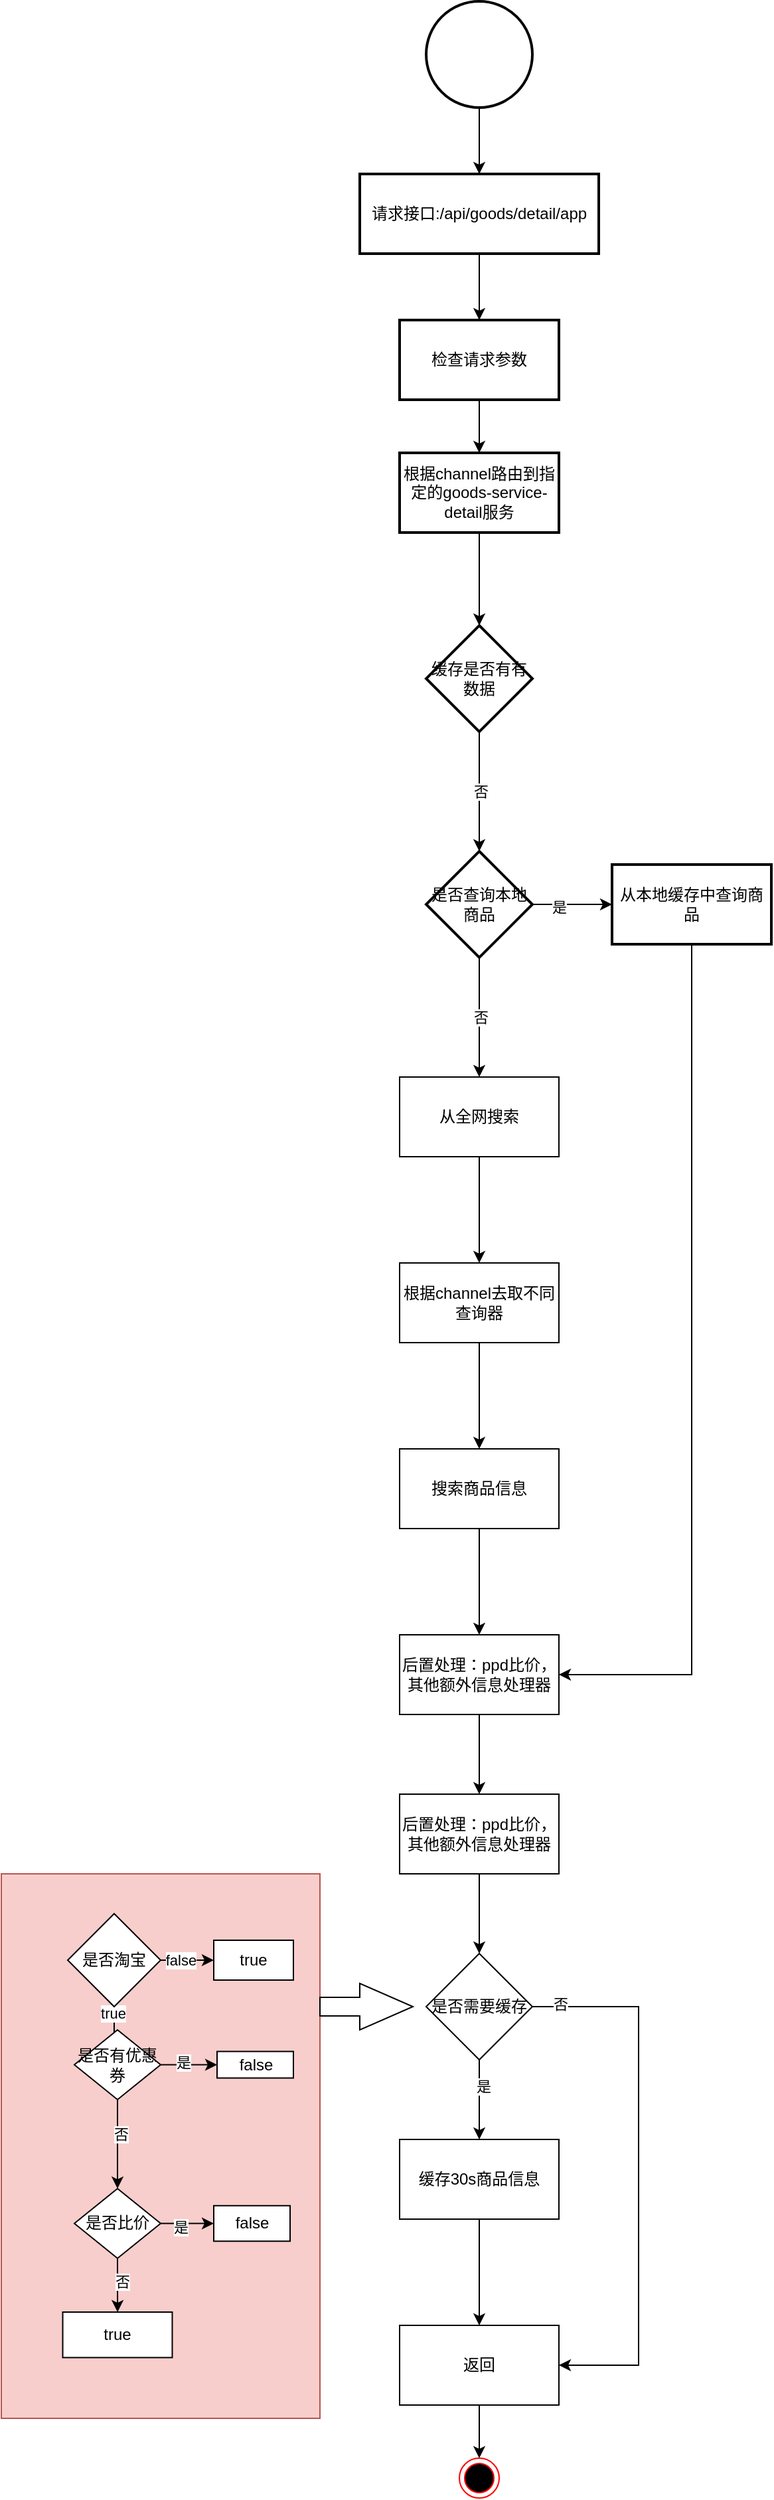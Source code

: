 <mxfile version="24.0.3" type="github">
  <diagram name="第 1 页" id="IWeitN6v90rO395eBXJE">
    <mxGraphModel dx="1026" dy="663" grid="1" gridSize="10" guides="1" tooltips="1" connect="1" arrows="1" fold="1" page="1" pageScale="1" pageWidth="827" pageHeight="1169" math="0" shadow="0">
      <root>
        <mxCell id="0" />
        <mxCell id="1" parent="0" />
        <mxCell id="5RA_4K-gjTvnA65ZA-IP-3" value="" style="edgeStyle=orthogonalEdgeStyle;rounded=0;orthogonalLoop=1;jettySize=auto;html=1;" edge="1" parent="1" source="5RA_4K-gjTvnA65ZA-IP-1" target="5RA_4K-gjTvnA65ZA-IP-2">
          <mxGeometry relative="1" as="geometry" />
        </mxCell>
        <mxCell id="5RA_4K-gjTvnA65ZA-IP-1" value="" style="strokeWidth=2;html=1;shape=mxgraph.flowchart.start_2;whiteSpace=wrap;" vertex="1" parent="1">
          <mxGeometry x="330" y="80" width="80" height="80" as="geometry" />
        </mxCell>
        <mxCell id="5RA_4K-gjTvnA65ZA-IP-5" value="" style="edgeStyle=orthogonalEdgeStyle;rounded=0;orthogonalLoop=1;jettySize=auto;html=1;" edge="1" parent="1" source="5RA_4K-gjTvnA65ZA-IP-2" target="5RA_4K-gjTvnA65ZA-IP-4">
          <mxGeometry relative="1" as="geometry" />
        </mxCell>
        <mxCell id="5RA_4K-gjTvnA65ZA-IP-2" value="请求接口:/api/goods/detail/app" style="whiteSpace=wrap;html=1;strokeWidth=2;" vertex="1" parent="1">
          <mxGeometry x="280" y="210" width="180" height="60" as="geometry" />
        </mxCell>
        <mxCell id="5RA_4K-gjTvnA65ZA-IP-7" value="" style="edgeStyle=orthogonalEdgeStyle;rounded=0;orthogonalLoop=1;jettySize=auto;html=1;" edge="1" parent="1" source="5RA_4K-gjTvnA65ZA-IP-4" target="5RA_4K-gjTvnA65ZA-IP-6">
          <mxGeometry relative="1" as="geometry" />
        </mxCell>
        <mxCell id="5RA_4K-gjTvnA65ZA-IP-4" value="检查请求参数" style="whiteSpace=wrap;html=1;strokeWidth=2;" vertex="1" parent="1">
          <mxGeometry x="310" y="320" width="120" height="60" as="geometry" />
        </mxCell>
        <mxCell id="5RA_4K-gjTvnA65ZA-IP-9" value="" style="edgeStyle=orthogonalEdgeStyle;rounded=0;orthogonalLoop=1;jettySize=auto;html=1;" edge="1" parent="1" source="5RA_4K-gjTvnA65ZA-IP-6" target="5RA_4K-gjTvnA65ZA-IP-8">
          <mxGeometry relative="1" as="geometry" />
        </mxCell>
        <mxCell id="5RA_4K-gjTvnA65ZA-IP-6" value="根据channel路由到指定的goods-service-detail服务" style="whiteSpace=wrap;html=1;strokeWidth=2;" vertex="1" parent="1">
          <mxGeometry x="310" y="420" width="120" height="60" as="geometry" />
        </mxCell>
        <mxCell id="5RA_4K-gjTvnA65ZA-IP-11" value="否" style="edgeStyle=orthogonalEdgeStyle;rounded=0;orthogonalLoop=1;jettySize=auto;html=1;" edge="1" parent="1" source="5RA_4K-gjTvnA65ZA-IP-8">
          <mxGeometry relative="1" as="geometry">
            <mxPoint x="370" y="720" as="targetPoint" />
          </mxGeometry>
        </mxCell>
        <mxCell id="5RA_4K-gjTvnA65ZA-IP-8" value="缓存是否有有数据" style="rhombus;whiteSpace=wrap;html=1;strokeWidth=2;" vertex="1" parent="1">
          <mxGeometry x="330" y="550" width="80" height="80" as="geometry" />
        </mxCell>
        <mxCell id="5RA_4K-gjTvnA65ZA-IP-15" value="否" style="edgeStyle=orthogonalEdgeStyle;rounded=0;orthogonalLoop=1;jettySize=auto;html=1;" edge="1" parent="1" source="5RA_4K-gjTvnA65ZA-IP-12">
          <mxGeometry relative="1" as="geometry">
            <mxPoint x="370" y="890" as="targetPoint" />
          </mxGeometry>
        </mxCell>
        <mxCell id="5RA_4K-gjTvnA65ZA-IP-17" value="" style="edgeStyle=orthogonalEdgeStyle;rounded=0;orthogonalLoop=1;jettySize=auto;html=1;" edge="1" parent="1" source="5RA_4K-gjTvnA65ZA-IP-12" target="5RA_4K-gjTvnA65ZA-IP-16">
          <mxGeometry relative="1" as="geometry" />
        </mxCell>
        <mxCell id="5RA_4K-gjTvnA65ZA-IP-18" value="是" style="edgeLabel;html=1;align=center;verticalAlign=middle;resizable=0;points=[];" vertex="1" connectable="0" parent="5RA_4K-gjTvnA65ZA-IP-17">
          <mxGeometry x="-0.333" y="-2" relative="1" as="geometry">
            <mxPoint as="offset" />
          </mxGeometry>
        </mxCell>
        <mxCell id="5RA_4K-gjTvnA65ZA-IP-12" value="是否查询本地商品" style="rhombus;whiteSpace=wrap;html=1;strokeWidth=2;" vertex="1" parent="1">
          <mxGeometry x="330" y="720" width="80" height="80" as="geometry" />
        </mxCell>
        <mxCell id="5RA_4K-gjTvnA65ZA-IP-40" style="edgeStyle=orthogonalEdgeStyle;rounded=0;orthogonalLoop=1;jettySize=auto;html=1;exitX=0.5;exitY=1;exitDx=0;exitDy=0;entryX=1;entryY=0.5;entryDx=0;entryDy=0;" edge="1" parent="1" source="5RA_4K-gjTvnA65ZA-IP-16" target="5RA_4K-gjTvnA65ZA-IP-25">
          <mxGeometry relative="1" as="geometry" />
        </mxCell>
        <mxCell id="5RA_4K-gjTvnA65ZA-IP-16" value="从本地缓存中查询商品" style="whiteSpace=wrap;html=1;strokeWidth=2;" vertex="1" parent="1">
          <mxGeometry x="470" y="730" width="120" height="60" as="geometry" />
        </mxCell>
        <mxCell id="5RA_4K-gjTvnA65ZA-IP-22" value="" style="edgeStyle=orthogonalEdgeStyle;rounded=0;orthogonalLoop=1;jettySize=auto;html=1;" edge="1" parent="1" source="5RA_4K-gjTvnA65ZA-IP-20" target="5RA_4K-gjTvnA65ZA-IP-21">
          <mxGeometry relative="1" as="geometry" />
        </mxCell>
        <mxCell id="5RA_4K-gjTvnA65ZA-IP-20" value="从全网搜索" style="rounded=0;whiteSpace=wrap;html=1;" vertex="1" parent="1">
          <mxGeometry x="310" y="890" width="120" height="60" as="geometry" />
        </mxCell>
        <mxCell id="5RA_4K-gjTvnA65ZA-IP-24" value="" style="edgeStyle=orthogonalEdgeStyle;rounded=0;orthogonalLoop=1;jettySize=auto;html=1;" edge="1" parent="1" source="5RA_4K-gjTvnA65ZA-IP-21" target="5RA_4K-gjTvnA65ZA-IP-23">
          <mxGeometry relative="1" as="geometry" />
        </mxCell>
        <mxCell id="5RA_4K-gjTvnA65ZA-IP-21" value="根据channel去取不同查询器" style="rounded=0;whiteSpace=wrap;html=1;" vertex="1" parent="1">
          <mxGeometry x="310" y="1030" width="120" height="60" as="geometry" />
        </mxCell>
        <mxCell id="5RA_4K-gjTvnA65ZA-IP-26" value="" style="edgeStyle=orthogonalEdgeStyle;rounded=0;orthogonalLoop=1;jettySize=auto;html=1;" edge="1" parent="1" source="5RA_4K-gjTvnA65ZA-IP-23" target="5RA_4K-gjTvnA65ZA-IP-25">
          <mxGeometry relative="1" as="geometry" />
        </mxCell>
        <mxCell id="5RA_4K-gjTvnA65ZA-IP-23" value="搜索商品信息" style="rounded=0;whiteSpace=wrap;html=1;" vertex="1" parent="1">
          <mxGeometry x="310" y="1170" width="120" height="60" as="geometry" />
        </mxCell>
        <mxCell id="5RA_4K-gjTvnA65ZA-IP-28" value="" style="edgeStyle=orthogonalEdgeStyle;rounded=0;orthogonalLoop=1;jettySize=auto;html=1;" edge="1" parent="1" source="5RA_4K-gjTvnA65ZA-IP-25" target="5RA_4K-gjTvnA65ZA-IP-27">
          <mxGeometry relative="1" as="geometry" />
        </mxCell>
        <mxCell id="5RA_4K-gjTvnA65ZA-IP-25" value="后置处理：ppd比价，其他额外信息处理器" style="rounded=0;whiteSpace=wrap;html=1;" vertex="1" parent="1">
          <mxGeometry x="310" y="1310" width="120" height="60" as="geometry" />
        </mxCell>
        <mxCell id="5RA_4K-gjTvnA65ZA-IP-30" style="edgeStyle=orthogonalEdgeStyle;rounded=0;orthogonalLoop=1;jettySize=auto;html=1;exitX=0.5;exitY=1;exitDx=0;exitDy=0;entryX=0.5;entryY=0;entryDx=0;entryDy=0;" edge="1" parent="1" source="5RA_4K-gjTvnA65ZA-IP-27" target="5RA_4K-gjTvnA65ZA-IP-29">
          <mxGeometry relative="1" as="geometry" />
        </mxCell>
        <mxCell id="5RA_4K-gjTvnA65ZA-IP-27" value="后置处理：ppd比价，其他额外信息处理器" style="rounded=0;whiteSpace=wrap;html=1;" vertex="1" parent="1">
          <mxGeometry x="310" y="1430" width="120" height="60" as="geometry" />
        </mxCell>
        <mxCell id="5RA_4K-gjTvnA65ZA-IP-32" value="" style="edgeStyle=orthogonalEdgeStyle;rounded=0;orthogonalLoop=1;jettySize=auto;html=1;" edge="1" parent="1" source="5RA_4K-gjTvnA65ZA-IP-29" target="5RA_4K-gjTvnA65ZA-IP-31">
          <mxGeometry relative="1" as="geometry" />
        </mxCell>
        <mxCell id="5RA_4K-gjTvnA65ZA-IP-38" value="是" style="edgeLabel;html=1;align=center;verticalAlign=middle;resizable=0;points=[];" vertex="1" connectable="0" parent="5RA_4K-gjTvnA65ZA-IP-32">
          <mxGeometry x="-0.333" y="3" relative="1" as="geometry">
            <mxPoint as="offset" />
          </mxGeometry>
        </mxCell>
        <mxCell id="5RA_4K-gjTvnA65ZA-IP-37" style="edgeStyle=orthogonalEdgeStyle;rounded=0;orthogonalLoop=1;jettySize=auto;html=1;exitX=1;exitY=0.5;exitDx=0;exitDy=0;entryX=1;entryY=0.5;entryDx=0;entryDy=0;" edge="1" parent="1" source="5RA_4K-gjTvnA65ZA-IP-29" target="5RA_4K-gjTvnA65ZA-IP-33">
          <mxGeometry relative="1" as="geometry">
            <Array as="points">
              <mxPoint x="490" y="1590" />
              <mxPoint x="490" y="1860" />
            </Array>
          </mxGeometry>
        </mxCell>
        <mxCell id="5RA_4K-gjTvnA65ZA-IP-39" value="否" style="edgeLabel;html=1;align=center;verticalAlign=middle;resizable=0;points=[];" vertex="1" connectable="0" parent="5RA_4K-gjTvnA65ZA-IP-37">
          <mxGeometry x="-0.897" y="2" relative="1" as="geometry">
            <mxPoint as="offset" />
          </mxGeometry>
        </mxCell>
        <mxCell id="5RA_4K-gjTvnA65ZA-IP-29" value="是否需要缓存" style="rhombus;whiteSpace=wrap;html=1;" vertex="1" parent="1">
          <mxGeometry x="330" y="1550" width="80" height="80" as="geometry" />
        </mxCell>
        <mxCell id="5RA_4K-gjTvnA65ZA-IP-34" value="" style="edgeStyle=orthogonalEdgeStyle;rounded=0;orthogonalLoop=1;jettySize=auto;html=1;" edge="1" parent="1" source="5RA_4K-gjTvnA65ZA-IP-31" target="5RA_4K-gjTvnA65ZA-IP-33">
          <mxGeometry relative="1" as="geometry" />
        </mxCell>
        <mxCell id="5RA_4K-gjTvnA65ZA-IP-31" value="缓存30s商品信息" style="whiteSpace=wrap;html=1;" vertex="1" parent="1">
          <mxGeometry x="310" y="1690" width="120" height="60" as="geometry" />
        </mxCell>
        <mxCell id="5RA_4K-gjTvnA65ZA-IP-36" style="edgeStyle=orthogonalEdgeStyle;rounded=0;orthogonalLoop=1;jettySize=auto;html=1;exitX=0.5;exitY=1;exitDx=0;exitDy=0;" edge="1" parent="1" source="5RA_4K-gjTvnA65ZA-IP-33" target="5RA_4K-gjTvnA65ZA-IP-35">
          <mxGeometry relative="1" as="geometry" />
        </mxCell>
        <mxCell id="5RA_4K-gjTvnA65ZA-IP-33" value="返回" style="whiteSpace=wrap;html=1;" vertex="1" parent="1">
          <mxGeometry x="310" y="1830" width="120" height="60" as="geometry" />
        </mxCell>
        <mxCell id="5RA_4K-gjTvnA65ZA-IP-35" value="" style="ellipse;html=1;shape=endState;fillColor=#000000;strokeColor=#ff0000;" vertex="1" parent="1">
          <mxGeometry x="355" y="1930" width="30" height="30" as="geometry" />
        </mxCell>
        <mxCell id="5RA_4K-gjTvnA65ZA-IP-41" value="" style="rounded=0;whiteSpace=wrap;html=1;fillColor=#f8cecc;strokeColor=#b85450;" vertex="1" parent="1">
          <mxGeometry x="10" y="1490" width="240" height="410" as="geometry" />
        </mxCell>
        <mxCell id="5RA_4K-gjTvnA65ZA-IP-45" value="" style="edgeStyle=orthogonalEdgeStyle;rounded=0;orthogonalLoop=1;jettySize=auto;html=1;" edge="1" parent="1" source="5RA_4K-gjTvnA65ZA-IP-43" target="5RA_4K-gjTvnA65ZA-IP-44">
          <mxGeometry relative="1" as="geometry" />
        </mxCell>
        <mxCell id="5RA_4K-gjTvnA65ZA-IP-47" value="false" style="edgeLabel;html=1;align=center;verticalAlign=middle;resizable=0;points=[];" vertex="1" connectable="0" parent="5RA_4K-gjTvnA65ZA-IP-45">
          <mxGeometry x="-0.28" relative="1" as="geometry">
            <mxPoint as="offset" />
          </mxGeometry>
        </mxCell>
        <mxCell id="5RA_4K-gjTvnA65ZA-IP-53" value="" style="edgeStyle=orthogonalEdgeStyle;rounded=0;orthogonalLoop=1;jettySize=auto;html=1;" edge="1" parent="1" source="5RA_4K-gjTvnA65ZA-IP-43" target="5RA_4K-gjTvnA65ZA-IP-52">
          <mxGeometry relative="1" as="geometry" />
        </mxCell>
        <mxCell id="5RA_4K-gjTvnA65ZA-IP-57" value="true" style="edgeLabel;html=1;align=center;verticalAlign=middle;resizable=0;points=[];" vertex="1" connectable="0" parent="5RA_4K-gjTvnA65ZA-IP-53">
          <mxGeometry x="-0.6" y="-1" relative="1" as="geometry">
            <mxPoint as="offset" />
          </mxGeometry>
        </mxCell>
        <mxCell id="5RA_4K-gjTvnA65ZA-IP-43" value="是否淘宝" style="rhombus;whiteSpace=wrap;html=1;" vertex="1" parent="1">
          <mxGeometry x="60" y="1520" width="70" height="70" as="geometry" />
        </mxCell>
        <mxCell id="5RA_4K-gjTvnA65ZA-IP-44" value="true" style="whiteSpace=wrap;html=1;" vertex="1" parent="1">
          <mxGeometry x="170" y="1540" width="60" height="30" as="geometry" />
        </mxCell>
        <mxCell id="5RA_4K-gjTvnA65ZA-IP-48" value="" style="html=1;shadow=0;dashed=0;align=center;verticalAlign=middle;shape=mxgraph.arrows2.arrow;dy=0.6;dx=40;notch=0;" vertex="1" parent="1">
          <mxGeometry x="250" y="1572.5" width="70" height="35" as="geometry" />
        </mxCell>
        <mxCell id="5RA_4K-gjTvnA65ZA-IP-55" value="" style="edgeStyle=orthogonalEdgeStyle;rounded=0;orthogonalLoop=1;jettySize=auto;html=1;" edge="1" parent="1" source="5RA_4K-gjTvnA65ZA-IP-52" target="5RA_4K-gjTvnA65ZA-IP-54">
          <mxGeometry relative="1" as="geometry" />
        </mxCell>
        <mxCell id="5RA_4K-gjTvnA65ZA-IP-56" value="是" style="edgeLabel;html=1;align=center;verticalAlign=middle;resizable=0;points=[];" vertex="1" connectable="0" parent="5RA_4K-gjTvnA65ZA-IP-55">
          <mxGeometry x="-0.198" y="2" relative="1" as="geometry">
            <mxPoint as="offset" />
          </mxGeometry>
        </mxCell>
        <mxCell id="5RA_4K-gjTvnA65ZA-IP-59" value="" style="edgeStyle=orthogonalEdgeStyle;rounded=0;orthogonalLoop=1;jettySize=auto;html=1;" edge="1" parent="1" source="5RA_4K-gjTvnA65ZA-IP-52" target="5RA_4K-gjTvnA65ZA-IP-58">
          <mxGeometry relative="1" as="geometry" />
        </mxCell>
        <mxCell id="5RA_4K-gjTvnA65ZA-IP-60" value="否" style="edgeLabel;html=1;align=center;verticalAlign=middle;resizable=0;points=[];" vertex="1" connectable="0" parent="5RA_4K-gjTvnA65ZA-IP-59">
          <mxGeometry x="-0.225" y="2" relative="1" as="geometry">
            <mxPoint as="offset" />
          </mxGeometry>
        </mxCell>
        <mxCell id="5RA_4K-gjTvnA65ZA-IP-52" value="是否有优惠券" style="rhombus;whiteSpace=wrap;html=1;" vertex="1" parent="1">
          <mxGeometry x="65" y="1607.5" width="65" height="52.5" as="geometry" />
        </mxCell>
        <mxCell id="5RA_4K-gjTvnA65ZA-IP-54" value="false" style="whiteSpace=wrap;html=1;" vertex="1" parent="1">
          <mxGeometry x="172.5" y="1623.75" width="57.5" height="20" as="geometry" />
        </mxCell>
        <mxCell id="5RA_4K-gjTvnA65ZA-IP-62" value="" style="edgeStyle=orthogonalEdgeStyle;rounded=0;orthogonalLoop=1;jettySize=auto;html=1;" edge="1" parent="1" source="5RA_4K-gjTvnA65ZA-IP-58" target="5RA_4K-gjTvnA65ZA-IP-61">
          <mxGeometry relative="1" as="geometry" />
        </mxCell>
        <mxCell id="5RA_4K-gjTvnA65ZA-IP-63" value="是" style="edgeLabel;html=1;align=center;verticalAlign=middle;resizable=0;points=[];" vertex="1" connectable="0" parent="5RA_4K-gjTvnA65ZA-IP-62">
          <mxGeometry x="-0.248" y="-2" relative="1" as="geometry">
            <mxPoint as="offset" />
          </mxGeometry>
        </mxCell>
        <mxCell id="5RA_4K-gjTvnA65ZA-IP-65" value="" style="edgeStyle=orthogonalEdgeStyle;rounded=0;orthogonalLoop=1;jettySize=auto;html=1;" edge="1" parent="1" source="5RA_4K-gjTvnA65ZA-IP-58" target="5RA_4K-gjTvnA65ZA-IP-64">
          <mxGeometry relative="1" as="geometry" />
        </mxCell>
        <mxCell id="5RA_4K-gjTvnA65ZA-IP-66" value="否" style="edgeLabel;html=1;align=center;verticalAlign=middle;resizable=0;points=[];" vertex="1" connectable="0" parent="5RA_4K-gjTvnA65ZA-IP-65">
          <mxGeometry x="-0.138" y="3" relative="1" as="geometry">
            <mxPoint as="offset" />
          </mxGeometry>
        </mxCell>
        <mxCell id="5RA_4K-gjTvnA65ZA-IP-58" value="是否比价" style="rhombus;whiteSpace=wrap;html=1;" vertex="1" parent="1">
          <mxGeometry x="65" y="1727" width="65" height="52.5" as="geometry" />
        </mxCell>
        <mxCell id="5RA_4K-gjTvnA65ZA-IP-61" value="false" style="whiteSpace=wrap;html=1;" vertex="1" parent="1">
          <mxGeometry x="170" y="1739.88" width="57.5" height="26.75" as="geometry" />
        </mxCell>
        <mxCell id="5RA_4K-gjTvnA65ZA-IP-64" value="true" style="whiteSpace=wrap;html=1;" vertex="1" parent="1">
          <mxGeometry x="56.25" y="1820" width="82.5" height="34.25" as="geometry" />
        </mxCell>
      </root>
    </mxGraphModel>
  </diagram>
</mxfile>
